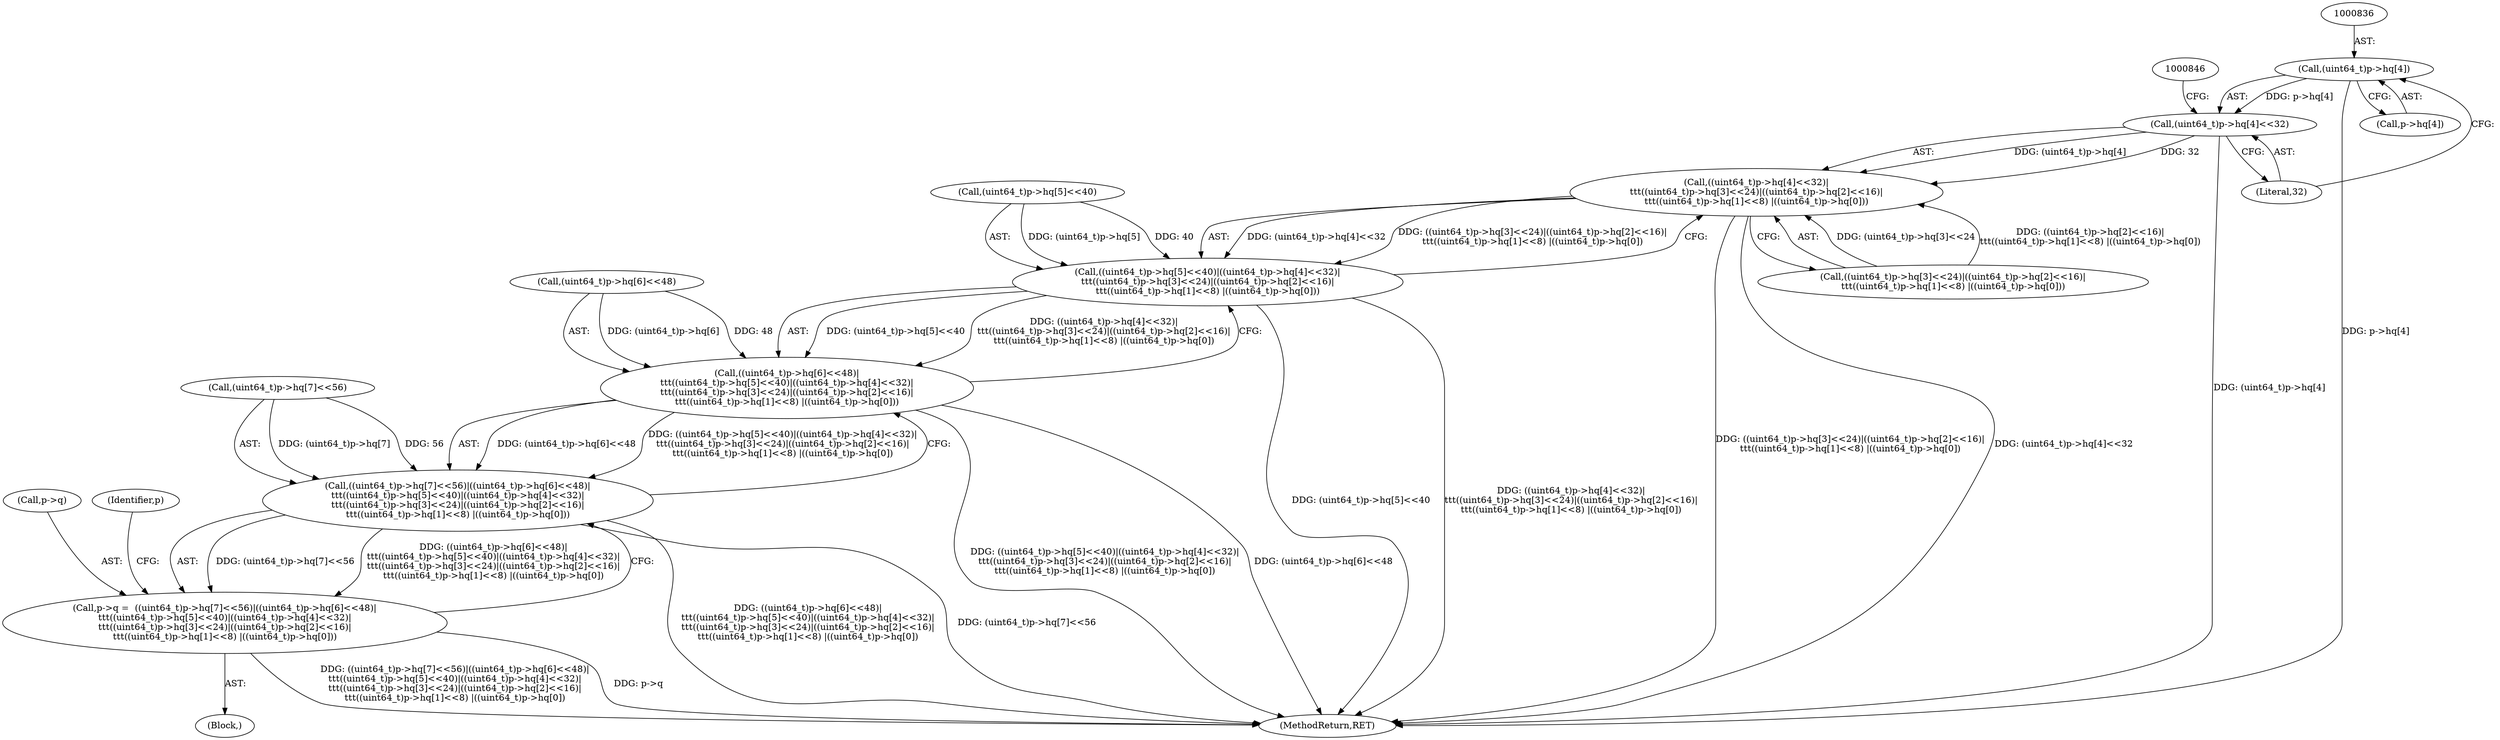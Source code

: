 digraph "0_file_4a284c89d6ef11aca34da65da7d673050a5ea320_2@array" {
"1000835" [label="(Call,(uint64_t)p->hq[4])"];
"1000834" [label="(Call,(uint64_t)p->hq[4]<<32)"];
"1000833" [label="(Call,((uint64_t)p->hq[4]<<32)|\n\t\t\t((uint64_t)p->hq[3]<<24)|((uint64_t)p->hq[2]<<16)|\n\t\t\t((uint64_t)p->hq[1]<<8) |((uint64_t)p->hq[0]))"];
"1000823" [label="(Call,((uint64_t)p->hq[5]<<40)|((uint64_t)p->hq[4]<<32)|\n\t\t\t((uint64_t)p->hq[3]<<24)|((uint64_t)p->hq[2]<<16)|\n\t\t\t((uint64_t)p->hq[1]<<8) |((uint64_t)p->hq[0]))"];
"1000813" [label="(Call,((uint64_t)p->hq[6]<<48)|\n\t\t\t((uint64_t)p->hq[5]<<40)|((uint64_t)p->hq[4]<<32)|\n\t\t\t((uint64_t)p->hq[3]<<24)|((uint64_t)p->hq[2]<<16)|\n\t\t\t((uint64_t)p->hq[1]<<8) |((uint64_t)p->hq[0]))"];
"1000803" [label="(Call,((uint64_t)p->hq[7]<<56)|((uint64_t)p->hq[6]<<48)|\n\t\t\t((uint64_t)p->hq[5]<<40)|((uint64_t)p->hq[4]<<32)|\n\t\t\t((uint64_t)p->hq[3]<<24)|((uint64_t)p->hq[2]<<16)|\n\t\t\t((uint64_t)p->hq[1]<<8) |((uint64_t)p->hq[0]))"];
"1000799" [label="(Call,p->q =  ((uint64_t)p->hq[7]<<56)|((uint64_t)p->hq[6]<<48)|\n\t\t\t((uint64_t)p->hq[5]<<40)|((uint64_t)p->hq[4]<<32)|\n\t\t\t((uint64_t)p->hq[3]<<24)|((uint64_t)p->hq[2]<<16)|\n\t\t\t((uint64_t)p->hq[1]<<8) |((uint64_t)p->hq[0]))"];
"1000902" [label="(MethodReturn,RET)"];
"1000833" [label="(Call,((uint64_t)p->hq[4]<<32)|\n\t\t\t((uint64_t)p->hq[3]<<24)|((uint64_t)p->hq[2]<<16)|\n\t\t\t((uint64_t)p->hq[1]<<8) |((uint64_t)p->hq[0]))"];
"1000843" [label="(Call,((uint64_t)p->hq[3]<<24)|((uint64_t)p->hq[2]<<16)|\n\t\t\t((uint64_t)p->hq[1]<<8) |((uint64_t)p->hq[0]))"];
"1000842" [label="(Literal,32)"];
"1000824" [label="(Call,(uint64_t)p->hq[5]<<40)"];
"1000823" [label="(Call,((uint64_t)p->hq[5]<<40)|((uint64_t)p->hq[4]<<32)|\n\t\t\t((uint64_t)p->hq[3]<<24)|((uint64_t)p->hq[2]<<16)|\n\t\t\t((uint64_t)p->hq[1]<<8) |((uint64_t)p->hq[0]))"];
"1000837" [label="(Call,p->hq[4])"];
"1000834" [label="(Call,(uint64_t)p->hq[4]<<32)"];
"1000122" [label="(Block,)"];
"1000835" [label="(Call,(uint64_t)p->hq[4])"];
"1000813" [label="(Call,((uint64_t)p->hq[6]<<48)|\n\t\t\t((uint64_t)p->hq[5]<<40)|((uint64_t)p->hq[4]<<32)|\n\t\t\t((uint64_t)p->hq[3]<<24)|((uint64_t)p->hq[2]<<16)|\n\t\t\t((uint64_t)p->hq[1]<<8) |((uint64_t)p->hq[0]))"];
"1000814" [label="(Call,(uint64_t)p->hq[6]<<48)"];
"1000804" [label="(Call,(uint64_t)p->hq[7]<<56)"];
"1000800" [label="(Call,p->q)"];
"1000799" [label="(Call,p->q =  ((uint64_t)p->hq[7]<<56)|((uint64_t)p->hq[6]<<48)|\n\t\t\t((uint64_t)p->hq[5]<<40)|((uint64_t)p->hq[4]<<32)|\n\t\t\t((uint64_t)p->hq[3]<<24)|((uint64_t)p->hq[2]<<16)|\n\t\t\t((uint64_t)p->hq[1]<<8) |((uint64_t)p->hq[0]))"];
"1000803" [label="(Call,((uint64_t)p->hq[7]<<56)|((uint64_t)p->hq[6]<<48)|\n\t\t\t((uint64_t)p->hq[5]<<40)|((uint64_t)p->hq[4]<<32)|\n\t\t\t((uint64_t)p->hq[3]<<24)|((uint64_t)p->hq[2]<<16)|\n\t\t\t((uint64_t)p->hq[1]<<8) |((uint64_t)p->hq[0]))"];
"1000881" [label="(Identifier,p)"];
"1000835" -> "1000834"  [label="AST: "];
"1000835" -> "1000837"  [label="CFG: "];
"1000836" -> "1000835"  [label="AST: "];
"1000837" -> "1000835"  [label="AST: "];
"1000842" -> "1000835"  [label="CFG: "];
"1000835" -> "1000902"  [label="DDG: p->hq[4]"];
"1000835" -> "1000834"  [label="DDG: p->hq[4]"];
"1000834" -> "1000833"  [label="AST: "];
"1000834" -> "1000842"  [label="CFG: "];
"1000842" -> "1000834"  [label="AST: "];
"1000846" -> "1000834"  [label="CFG: "];
"1000834" -> "1000902"  [label="DDG: (uint64_t)p->hq[4]"];
"1000834" -> "1000833"  [label="DDG: (uint64_t)p->hq[4]"];
"1000834" -> "1000833"  [label="DDG: 32"];
"1000833" -> "1000823"  [label="AST: "];
"1000833" -> "1000843"  [label="CFG: "];
"1000843" -> "1000833"  [label="AST: "];
"1000823" -> "1000833"  [label="CFG: "];
"1000833" -> "1000902"  [label="DDG: ((uint64_t)p->hq[3]<<24)|((uint64_t)p->hq[2]<<16)|\n\t\t\t((uint64_t)p->hq[1]<<8) |((uint64_t)p->hq[0])"];
"1000833" -> "1000902"  [label="DDG: (uint64_t)p->hq[4]<<32"];
"1000833" -> "1000823"  [label="DDG: (uint64_t)p->hq[4]<<32"];
"1000833" -> "1000823"  [label="DDG: ((uint64_t)p->hq[3]<<24)|((uint64_t)p->hq[2]<<16)|\n\t\t\t((uint64_t)p->hq[1]<<8) |((uint64_t)p->hq[0])"];
"1000843" -> "1000833"  [label="DDG: (uint64_t)p->hq[3]<<24"];
"1000843" -> "1000833"  [label="DDG: ((uint64_t)p->hq[2]<<16)|\n\t\t\t((uint64_t)p->hq[1]<<8) |((uint64_t)p->hq[0])"];
"1000823" -> "1000813"  [label="AST: "];
"1000824" -> "1000823"  [label="AST: "];
"1000813" -> "1000823"  [label="CFG: "];
"1000823" -> "1000902"  [label="DDG: (uint64_t)p->hq[5]<<40"];
"1000823" -> "1000902"  [label="DDG: ((uint64_t)p->hq[4]<<32)|\n\t\t\t((uint64_t)p->hq[3]<<24)|((uint64_t)p->hq[2]<<16)|\n\t\t\t((uint64_t)p->hq[1]<<8) |((uint64_t)p->hq[0])"];
"1000823" -> "1000813"  [label="DDG: (uint64_t)p->hq[5]<<40"];
"1000823" -> "1000813"  [label="DDG: ((uint64_t)p->hq[4]<<32)|\n\t\t\t((uint64_t)p->hq[3]<<24)|((uint64_t)p->hq[2]<<16)|\n\t\t\t((uint64_t)p->hq[1]<<8) |((uint64_t)p->hq[0])"];
"1000824" -> "1000823"  [label="DDG: (uint64_t)p->hq[5]"];
"1000824" -> "1000823"  [label="DDG: 40"];
"1000813" -> "1000803"  [label="AST: "];
"1000814" -> "1000813"  [label="AST: "];
"1000803" -> "1000813"  [label="CFG: "];
"1000813" -> "1000902"  [label="DDG: ((uint64_t)p->hq[5]<<40)|((uint64_t)p->hq[4]<<32)|\n\t\t\t((uint64_t)p->hq[3]<<24)|((uint64_t)p->hq[2]<<16)|\n\t\t\t((uint64_t)p->hq[1]<<8) |((uint64_t)p->hq[0])"];
"1000813" -> "1000902"  [label="DDG: (uint64_t)p->hq[6]<<48"];
"1000813" -> "1000803"  [label="DDG: (uint64_t)p->hq[6]<<48"];
"1000813" -> "1000803"  [label="DDG: ((uint64_t)p->hq[5]<<40)|((uint64_t)p->hq[4]<<32)|\n\t\t\t((uint64_t)p->hq[3]<<24)|((uint64_t)p->hq[2]<<16)|\n\t\t\t((uint64_t)p->hq[1]<<8) |((uint64_t)p->hq[0])"];
"1000814" -> "1000813"  [label="DDG: (uint64_t)p->hq[6]"];
"1000814" -> "1000813"  [label="DDG: 48"];
"1000803" -> "1000799"  [label="AST: "];
"1000804" -> "1000803"  [label="AST: "];
"1000799" -> "1000803"  [label="CFG: "];
"1000803" -> "1000902"  [label="DDG: ((uint64_t)p->hq[6]<<48)|\n\t\t\t((uint64_t)p->hq[5]<<40)|((uint64_t)p->hq[4]<<32)|\n\t\t\t((uint64_t)p->hq[3]<<24)|((uint64_t)p->hq[2]<<16)|\n\t\t\t((uint64_t)p->hq[1]<<8) |((uint64_t)p->hq[0])"];
"1000803" -> "1000902"  [label="DDG: (uint64_t)p->hq[7]<<56"];
"1000803" -> "1000799"  [label="DDG: (uint64_t)p->hq[7]<<56"];
"1000803" -> "1000799"  [label="DDG: ((uint64_t)p->hq[6]<<48)|\n\t\t\t((uint64_t)p->hq[5]<<40)|((uint64_t)p->hq[4]<<32)|\n\t\t\t((uint64_t)p->hq[3]<<24)|((uint64_t)p->hq[2]<<16)|\n\t\t\t((uint64_t)p->hq[1]<<8) |((uint64_t)p->hq[0])"];
"1000804" -> "1000803"  [label="DDG: (uint64_t)p->hq[7]"];
"1000804" -> "1000803"  [label="DDG: 56"];
"1000799" -> "1000122"  [label="AST: "];
"1000800" -> "1000799"  [label="AST: "];
"1000881" -> "1000799"  [label="CFG: "];
"1000799" -> "1000902"  [label="DDG: ((uint64_t)p->hq[7]<<56)|((uint64_t)p->hq[6]<<48)|\n\t\t\t((uint64_t)p->hq[5]<<40)|((uint64_t)p->hq[4]<<32)|\n\t\t\t((uint64_t)p->hq[3]<<24)|((uint64_t)p->hq[2]<<16)|\n\t\t\t((uint64_t)p->hq[1]<<8) |((uint64_t)p->hq[0])"];
"1000799" -> "1000902"  [label="DDG: p->q"];
}
